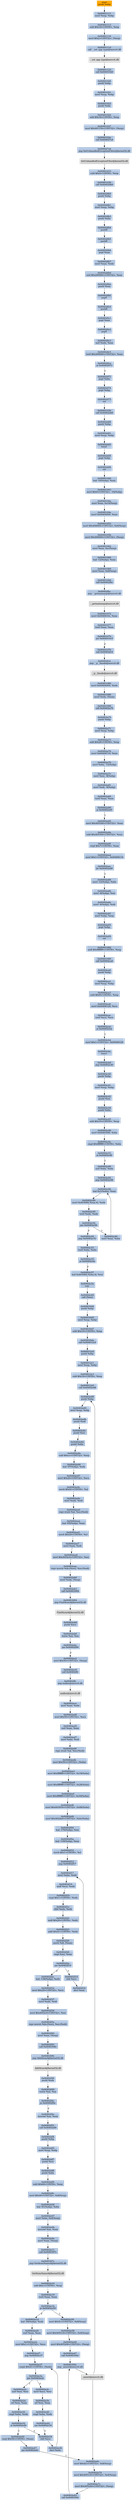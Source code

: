 digraph G {
node[shape=rectangle,style=filled,fillcolor=lightsteelblue,color=lightsteelblue]
bgcolor="transparent"
a0x00401110pushl_ebp[label="start\npushl %ebp",color="lightgrey",fillcolor="orange"];
a0x00401111movl_esp_ebp[label="0x00401111\nmovl %esp, %ebp"];
a0x00401113subl_0x18UINT8_esp[label="0x00401113\nsubl $0x18<UINT8>, %esp"];
a0x00401116movl_0x2UINT32_esp_[label="0x00401116\nmovl $0x2<UINT32>, (%esp)"];
a0x0040111dcall___set_app_type_msvcrt_dll[label="0x0040111d\ncall __set_app_type@msvcrt.dll"];
a__set_app_type_msvcrt_dll[label="__set_app_type@msvcrt.dll",color="lightgrey",fillcolor="lightgrey"];
a0x00401123call_0x00401020[label="0x00401123\ncall 0x00401020"];
a0x00401020pushl_ebp[label="0x00401020\npushl %ebp"];
a0x00401021movl_esp_ebp[label="0x00401021\nmovl %esp, %ebp"];
a0x00401023pushl_ebx[label="0x00401023\npushl %ebx"];
a0x00401024subl_0x34UINT8_esp[label="0x00401024\nsubl $0x34<UINT8>, %esp"];
a0x00401027movl_0x401150UINT32_esp_[label="0x00401027\nmovl $0x401150<UINT32>, (%esp)"];
a0x0040102ecall_0x004027a4[label="0x0040102e\ncall 0x004027a4"];
a0x004027a4jmp_SetUnhandledExceptionFilter_kernel32_dll[label="0x004027a4\njmp SetUnhandledExceptionFilter@kernel32.dll"];
SetUnhandledExceptionFilter_kernel32_dll[label="SetUnhandledExceptionFilter@kernel32.dll",color="lightgrey",fillcolor="lightgrey"];
a0x00401033subl_0x4UINT8_esp[label="0x00401033\nsubl $0x4<UINT8>, %esp"];
a0x00401036call_0x004028b0[label="0x00401036\ncall 0x004028b0"];
a0x004028b0pushl_ebp[label="0x004028b0\npushl %ebp"];
a0x004028b1movl_esp_ebp[label="0x004028b1\nmovl %esp, %ebp"];
a0x004028b3pushl_ebx[label="0x004028b3\npushl %ebx"];
a0x004028b4pushfl_[label="0x004028b4\npushfl "];
a0x004028b5pushfl_[label="0x004028b5\npushfl "];
a0x004028b6popl_eax[label="0x004028b6\npopl %eax"];
a0x004028b7movl_eax_edx[label="0x004028b7\nmovl %eax, %edx"];
a0x004028b9xorl_0x200000UINT32_eax[label="0x004028b9\nxorl $0x200000<UINT32>, %eax"];
a0x004028bepushl_eax[label="0x004028be\npushl %eax"];
a0x004028bfpopfl_[label="0x004028bf\npopfl "];
a0x004028c0pushfl_[label="0x004028c0\npushfl "];
a0x004028c1popl_eax[label="0x004028c1\npopl %eax"];
a0x004028c2popfl_[label="0x004028c2\npopfl "];
a0x004028c3xorl_edx_eax[label="0x004028c3\nxorl %edx, %eax"];
a0x004028c5testl_0x200000UINT32_eax[label="0x004028c5\ntestl $0x200000<UINT32>, %eax"];
a0x004028caje_0x00402973[label="0x004028ca\nje 0x00402973"];
a0x00402973popl_ebx[label="0x00402973\npopl %ebx"];
a0x00402974popl_ebp[label="0x00402974\npopl %ebp"];
a0x00402975ret[label="0x00402975\nret"];
a0x0040103bcall_0x00402dd0[label="0x0040103b\ncall 0x00402dd0"];
a0x00402dd0pushl_ebp[label="0x00402dd0\npushl %ebp"];
a0x00402dd1movl_esp_ebp[label="0x00402dd1\nmovl %esp, %ebp"];
a0x00402dd3fninit_[label="0x00402dd3\nfninit "];
a0x00402dd5popl_ebp[label="0x00402dd5\npopl %ebp"];
a0x00402dd6ret[label="0x00402dd6\nret"];
a0x00401040leal__16ebp__eax[label="0x00401040\nleal -16(%ebp), %eax"];
a0x00401043movl_0x0UINT32__16ebp_[label="0x00401043\nmovl $0x0<UINT32>, -16(%ebp)"];
a0x0040104amovl_eax_0x10esp_[label="0x0040104a\nmovl %eax, 0x10(%esp)"];
a0x0040104emovl_0x00404000_eax[label="0x0040104e\nmovl 0x00404000, %eax"];
a0x00401053movl_0x406004UINT32_0x4esp_[label="0x00401053\nmovl $0x406004<UINT32>, 0x4(%esp)"];
a0x0040105bmovl_0x406000UINT32_esp_[label="0x0040105b\nmovl $0x406000<UINT32>, (%esp)"];
a0x00401062movl_eax_0xcesp_[label="0x00401062\nmovl %eax, 0xc(%esp)"];
a0x00401066leal__12ebp__eax[label="0x00401066\nleal -12(%ebp), %eax"];
a0x00401069movl_eax_0x8esp_[label="0x00401069\nmovl %eax, 0x8(%esp)"];
a0x0040106dcall_0x00402fbc[label="0x0040106d\ncall 0x00402fbc"];
a0x00402fbcjmp___getmainargs_msvcrt_dll[label="0x00402fbc\njmp __getmainargs@msvcrt.dll"];
a__getmainargs_msvcrt_dll[label="__getmainargs@msvcrt.dll",color="lightgrey",fillcolor="lightgrey"];
a0x00401072movl_0x0040610c_eax[label="0x00401072\nmovl 0x0040610c, %eax"];
a0x00401077testl_eax_eax[label="0x00401077\ntestl %eax, %eax"];
a0x00401079jne_0x004010c5[label="0x00401079\njne 0x004010c5"];
a0x0040107bcall_0x00402fc4[label="0x0040107b\ncall 0x00402fc4"];
a0x00402fc4jmp___p__fmode_msvcrt_dll[label="0x00402fc4\njmp __p__fmode@msvcrt.dll"];
a__p__fmode_msvcrt_dll[label="__p__fmode@msvcrt.dll",color="lightgrey",fillcolor="lightgrey"];
a0x00401080movl_0x00404004_edx[label="0x00401080\nmovl 0x00404004, %edx"];
a0x00401086movl_edx_eax_[label="0x00401086\nmovl %edx, (%eax)"];
a0x00401088call_0x00402a70[label="0x00401088\ncall 0x00402a70"];
a0x00402a70pushl_ebp[label="0x00402a70\npushl %ebp"];
a0x00402a71movl_esp_ebp[label="0x00402a71\nmovl %esp, %ebp"];
a0x00402a73subl_0x28UINT8_esp[label="0x00402a73\nsubl $0x28<UINT8>, %esp"];
a0x00402a76movl_0x00406118_eax[label="0x00402a76\nmovl 0x00406118, %eax"];
a0x00402a7bmovl_ebx__12ebp_[label="0x00402a7b\nmovl %ebx, -12(%ebp)"];
a0x00402a7emovl_esi__8ebp_[label="0x00402a7e\nmovl %esi, -8(%ebp)"];
a0x00402a81movl_edi__4ebp_[label="0x00402a81\nmovl %edi, -4(%ebp)"];
a0x00402a84testl_eax_eax[label="0x00402a84\ntestl %eax, %eax"];
a0x00402a86je_0x00402a95[label="0x00402a86\nje 0x00402a95"];
a0x00402a95movl_0x405300UINT32_eax[label="0x00402a95\nmovl $0x405300<UINT32>, %eax"];
a0x00402a9asubl_0x405300UINT32_eax[label="0x00402a9a\nsubl $0x405300<UINT32>, %eax"];
a0x00402a9fcmpl_0x7UINT8_eax[label="0x00402a9f\ncmpl $0x7<UINT8>, %eax"];
a0x00402aa2movl_0x1UINT32_0x00406118[label="0x00402aa2\nmovl $0x1<UINT32>, 0x00406118"];
a0x00402aacjle_0x00402a88[label="0x00402aac\njle 0x00402a88"];
a0x00402a88movl__12ebp__ebx[label="0x00402a88\nmovl -12(%ebp), %ebx"];
a0x00402a8bmovl__8ebp__esi[label="0x00402a8b\nmovl -8(%ebp), %esi"];
a0x00402a8emovl__4ebp__edi[label="0x00402a8e\nmovl -4(%ebp), %edi"];
a0x00402a91movl_ebp_esp[label="0x00402a91\nmovl %ebp, %esp"];
a0x00402a93popl_ebp[label="0x00402a93\npopl %ebp"];
a0x00402a94ret[label="0x00402a94\nret"];
a0x0040108dandl_0xfffffff0UINT8_esp[label="0x0040108d\nandl $0xfffffff0<UINT8>, %esp"];
a0x00401090call_0x00402ca0[label="0x00401090\ncall 0x00402ca0"];
a0x00402ca0pushl_ebp[label="0x00402ca0\npushl %ebp"];
a0x00402ca1movl_esp_ebp[label="0x00402ca1\nmovl %esp, %ebp"];
a0x00402ca3subl_0x8UINT8_esp[label="0x00402ca3\nsubl $0x8<UINT8>, %esp"];
a0x00402ca6movl_0x00406128_ecx[label="0x00402ca6\nmovl 0x00406128, %ecx"];
a0x00402cactestl_ecx_ecx[label="0x00402cac\ntestl %ecx, %ecx"];
a0x00402caeje_0x00402cb2[label="0x00402cae\nje 0x00402cb2"];
a0x00402cb2movl_0x1UINT32_0x00406128[label="0x00402cb2\nmovl $0x1<UINT32>, 0x00406128"];
a0x00402cbcleave_[label="0x00402cbc\nleave "];
a0x00402cbdjmp_0x00402c40[label="0x00402cbd\njmp 0x00402c40"];
a0x00402c40pushl_ebp[label="0x00402c40\npushl %ebp"];
a0x00402c41movl_esp_ebp[label="0x00402c41\nmovl %esp, %ebp"];
a0x00402c43pushl_esi[label="0x00402c43\npushl %esi"];
a0x00402c44pushl_ebx[label="0x00402c44\npushl %ebx"];
a0x00402c45subl_0x10UINT8_esp[label="0x00402c45\nsubl $0x10<UINT8>, %esp"];
a0x00402c48movl_0x004030f0_ebx[label="0x00402c48\nmovl 0x004030f0, %ebx"];
a0x00402c4ecmpl_0xffffffffUINT8_ebx[label="0x00402c4e\ncmpl $0xffffffff<UINT8>, %ebx"];
a0x00402c51je_0x00402c80[label="0x00402c51\nje 0x00402c80"];
a0x00402c80xorl_ebx_ebx[label="0x00402c80\nxorl %ebx, %ebx"];
a0x00402c82jmp_0x00402c86[label="0x00402c82\njmp 0x00402c86"];
a0x00402c86leal_0x1ebx__eax[label="0x00402c86\nleal 0x1(%ebx), %eax"];
a0x00402c89movl_0x4030f0eax4__edx[label="0x00402c89\nmovl 0x4030f0(,%eax,4), %edx"];
a0x00402c90testl_edx_edx[label="0x00402c90\ntestl %edx, %edx"];
a0x00402c92jne_0x00402c84[label="0x00402c92\njne 0x00402c84"];
a0x00402c84movl_eax_ebx[label="0x00402c84\nmovl %eax, %ebx"];
a0x00402c94jmp_0x00402c53[label="0x00402c94\njmp 0x00402c53"];
a0x00402c53testl_ebx_ebx[label="0x00402c53\ntestl %ebx, %ebx"];
a0x00402c55je_0x00402c6a[label="0x00402c55\nje 0x00402c6a"];
a0x00402c57leal_0x4030f0ebx4__esi[label="0x00402c57\nleal 0x4030f0(,%ebx,4), %esi"];
a0x00402c5enop_[label="0x00402c5e\nnop "];
a0x00402c60call_esi_[label="0x00402c60\ncall (%esi)"];
a0x004030d4pushl_ebp[label="0x004030d4\npushl %ebp"];
a0x004030d5movl_esp_ebp[label="0x004030d5\nmovl %esp, %ebp"];
a0x004030d7subl_0x18UINT8_esp[label="0x004030d7\nsubl $0x18<UINT8>, %esp"];
a0x004030dacall_0x004012c0[label="0x004030da\ncall 0x004012c0"];
a0x004012c0pushl_ebp[label="0x004012c0\npushl %ebp"];
a0x004012c1movl_esp_ebp[label="0x004012c1\nmovl %esp, %ebp"];
a0x004012c3subl_0x18UINT8_esp[label="0x004012c3\nsubl $0x18<UINT8>, %esp"];
a0x004012c6call_0x00402e88[label="0x004012c6\ncall 0x00402e88"];
a0x00402e88pushl_ebp[label="0x00402e88\npushl %ebp"];
a0x00402e89movl_esp_ebp[label="0x00402e89\nmovl %esp, %ebp"];
a0x00402e8bpushl_edi[label="0x00402e8b\npushl %edi"];
a0x00402e8cpushl_esi[label="0x00402e8c\npushl %esi"];
a0x00402e8dpushl_ebx[label="0x00402e8d\npushl %ebx"];
a0x00402e8esubl_0xccUINT32_esp[label="0x00402e8e\nsubl $0xcc<UINT32>, %esp"];
a0x00402e94leal__97ebp__edx[label="0x00402e94\nleal -97(%ebp), %edx"];
a0x00402e97movl_0x20UINT32_ecx[label="0x00402e97\nmovl $0x20<UINT32>, %ecx"];
a0x00402e9cmovb_0x41UINT8_al[label="0x00402e9c\nmovb $0x41<UINT8>, %al"];
a0x00402e9emovl_edx_edi[label="0x00402e9e\nmovl %edx, %edi"];
a0x00402ea0repz_stosb_al_es_edi_[label="0x00402ea0\nrepz stosb %al, %es:(%edi)"];
a0x00402ea2leal__65ebp__eax[label="0x00402ea2\nleal -65(%ebp), %eax"];
a0x00402ea5movb_0x29UINT8_cl[label="0x00402ea5\nmovb $0x29<UINT8>, %cl"];
a0x00402ea7movl_eax_edi[label="0x00402ea7\nmovl %eax, %edi"];
a0x00402ea9movl_0x4052c0UINT32_esi[label="0x00402ea9\nmovl $0x4052c0<UINT32>, %esi"];
a0x00402eaerepz_movsb_ds_esi__es_edi_[label="0x00402eae\nrepz movsb %ds:(%esi), %es:(%edi)"];
a0x00402eb0movl_edx_esp_[label="0x00402eb0\nmovl %edx, (%esp)"];
a0x00402eb3call_0x00403084[label="0x00402eb3\ncall 0x00403084"];
a0x00403084jmp_FindAtomA_kernel32_dll[label="0x00403084\njmp FindAtomA@kernel32.dll"];
FindAtomA_kernel32_dll[label="FindAtomA@kernel32.dll",color="lightgrey",fillcolor="lightgrey"];
a0x00402eb8pushl_ecx[label="0x00402eb8\npushl %ecx"];
a0x00402eb9testw_ax_ax[label="0x00402eb9\ntestw %ax, %ax"];
a0x00402ebcjne_0x00402f90[label="0x00402ebc\njne 0x00402f90"];
a0x00402ec2movl_0x50UINT32_esp_[label="0x00402ec2\nmovl $0x50<UINT32>, (%esp)"];
a0x00402ec9call_0x00402ffc[label="0x00402ec9\ncall 0x00402ffc"];
a0x00402ffcjmp_malloc_msvcrt_dll[label="0x00402ffc\njmp malloc@msvcrt.dll"];
malloc_msvcrt_dll[label="malloc@msvcrt.dll",color="lightgrey",fillcolor="lightgrey"];
a0x00402ecemovl_eax_ebx[label="0x00402ece\nmovl %eax, %ebx"];
a0x00402ed0movl_0x50UINT32_ecx[label="0x00402ed0\nmovl $0x50<UINT32>, %ecx"];
a0x00402ed5xorl_eax_eax[label="0x00402ed5\nxorl %eax, %eax"];
a0x00402ed7movl_ebx_edi[label="0x00402ed7\nmovl %ebx, %edi"];
a0x00402ed9repz_stosb_al_es_edi_[label="0x00402ed9\nrepz stosb %al, %es:(%edi)"];
a0x00402edbmovl_0x50UINT32_ebx_[label="0x00402edb\nmovl $0x50<UINT32>, (%ebx)"];
a0x00402ee1movl_0xffffffffUINT32_0x18ebx_[label="0x00402ee1\nmovl $0xffffffff<UINT32>, 0x18(%ebx)"];
a0x00402ee8movl_0xffffffffUINT32_0x28ebx_[label="0x00402ee8\nmovl $0xffffffff<UINT32>, 0x28(%ebx)"];
a0x00402eefmovl_0xffffffffUINT32_0x30ebx_[label="0x00402eef\nmovl $0xffffffff<UINT32>, 0x30(%ebx)"];
a0x00402ef6movl_0x403054UINT32_0x48ebx_[label="0x00402ef6\nmovl $0x403054<UINT32>, 0x48(%ebx)"];
a0x00402efdmovl_0x402de0UINT32_0x4cebx_[label="0x00402efd\nmovl $0x402de0<UINT32>, 0x4c(%ebx)"];
a0x00402f04leal__170ebp__esi[label="0x00402f04\nleal -170(%ebp), %esi"];
a0x00402f0aleal__139ebp__eax[label="0x00402f0a\nleal -139(%ebp), %eax"];
a0x00402f10movb_0x1UINT8_cl[label="0x00402f10\nmovb $0x1<UINT8>, %cl"];
a0x00402f12jmp_0x00402f17[label="0x00402f12\njmp 0x00402f17"];
a0x00402f17movl_ebx_edx[label="0x00402f17\nmovl %ebx, %edx"];
a0x00402f19andl_ecx_edx[label="0x00402f19\nandl %ecx, %edx"];
a0x00402f1bcmpl_0x1UINT8_edx[label="0x00402f1b\ncmpl $0x1<UINT8>, %edx"];
a0x00402f1esbbl_edx_edx[label="0x00402f1e\nsbbl %edx, %edx"];
a0x00402f20andl_0x20UINT8_edx[label="0x00402f20\nandl $0x20<UINT8>, %edx"];
a0x00402f23addl_0x41UINT8_edx[label="0x00402f23\naddl $0x41<UINT8>, %edx"];
a0x00402f26movb_dl_eax_[label="0x00402f26\nmovb %dl, (%eax)"];
a0x00402f28cmpl_esi_eax[label="0x00402f28\ncmpl %esi, %eax"];
a0x00402f2ajne_0x00402f14[label="0x00402f2a\njne 0x00402f14"];
a0x00402f14shll_ecx[label="0x00402f14\nshll %ecx"];
a0x00402f16decl_eax[label="0x00402f16\ndecl %eax"];
a0x00402f2cleal__138ebp__edx[label="0x00402f2c\nleal -138(%ebp), %edx"];
a0x00402f32movl_0x29UINT32_ecx[label="0x00402f32\nmovl $0x29<UINT32>, %ecx"];
a0x00402f37movl_edx_edi[label="0x00402f37\nmovl %edx, %edi"];
a0x00402f39movl_0x4052c0UINT32_esi[label="0x00402f39\nmovl $0x4052c0<UINT32>, %esi"];
a0x00402f3erepz_movsb_ds_esi__es_edi_[label="0x00402f3e\nrepz movsb %ds:(%esi), %es:(%edi)"];
a0x00402f40movl_eax_esp_[label="0x00402f40\nmovl %eax, (%esp)"];
a0x00402f43call_0x0040308c[label="0x00402f43\ncall 0x0040308c"];
a0x0040308cjmp_AddAtomA_kernel32_dll[label="0x0040308c\njmp AddAtomA@kernel32.dll"];
AddAtomA_kernel32_dll[label="AddAtomA@kernel32.dll",color="lightgrey",fillcolor="lightgrey"];
a0x00402f48pushl_edx[label="0x00402f48\npushl %edx"];
a0x00402f49testw_ax_ax[label="0x00402f49\ntestw %ax, %ax"];
a0x00402f4cje_0x00402f9e[label="0x00402f4c\nje 0x00402f9e"];
a0x00402f4emovzwl_ax_eax[label="0x00402f4e\nmovzwl %ax, %eax"];
a0x00402f51call_0x00402df4[label="0x00402f51\ncall 0x00402df4"];
a0x00402df4pushl_ebp[label="0x00402df4\npushl %ebp"];
a0x00402df5movl_esp_ebp[label="0x00402df5\nmovl %esp, %ebp"];
a0x00402df7pushl_esi[label="0x00402df7\npushl %esi"];
a0x00402df8pushl_ebx[label="0x00402df8\npushl %ebx"];
a0x00402df9subl_0x60UINT8_esp[label="0x00402df9\nsubl $0x60<UINT8>, %esp"];
a0x00402dfcmovl_0x49UINT32_0x8esp_[label="0x00402dfc\nmovl $0x49<UINT32>, 0x8(%esp)"];
a0x00402e04leal__81ebp__ebx[label="0x00402e04\nleal -81(%ebp), %ebx"];
a0x00402e07movl_ebx_0x4esp_[label="0x00402e07\nmovl %ebx, 0x4(%esp)"];
a0x00402e0bmovzwl_ax_eax[label="0x00402e0b\nmovzwl %ax, %eax"];
a0x00402e0emovl_eax_esp_[label="0x00402e0e\nmovl %eax, (%esp)"];
a0x00402e11call_0x0040307c[label="0x00402e11\ncall 0x0040307c"];
a0x0040307cjmp_GetAtomNameA_kernel32_dll[label="0x0040307c\njmp GetAtomNameA@kernel32.dll"];
GetAtomNameA_kernel32_dll[label="GetAtomNameA@kernel32.dll",color="lightgrey",fillcolor="lightgrey"];
a0x00402e16subl_0xcUINT8_esp[label="0x00402e16\nsubl $0xc<UINT8>, %esp"];
a0x00402e19testl_eax_eax[label="0x00402e19\ntestl %eax, %eax"];
a0x00402e1bje_0x00402e50[label="0x00402e1b\nje 0x00402e50"];
a0x00402e50movl_0x5cUINT32_0x8esp_[label="0x00402e50\nmovl $0x5c<UINT32>, 0x8(%esp)"];
a0x00402e58movl_0x4051c0UINT32_0x4esp_[label="0x00402e58\nmovl $0x4051c0<UINT32>, 0x4(%esp)"];
a0x00402e60movl_0x405208UINT32_esp_[label="0x00402e60\nmovl $0x405208<UINT32>, (%esp)"];
a0x00402e67call_0x0040304c[label="0x00402e67\ncall 0x0040304c"];
a0x0040304cjmp__assert_msvcrt_dll[label="0x0040304c\njmp _assert@msvcrt.dll"];
a_assert_msvcrt_dll[label="_assert@msvcrt.dll",color="lightgrey",fillcolor="lightgrey"];
a0x00402e6cmovl_0x62UINT32_0x8esp_[label="0x00402e6c\nmovl $0x62<UINT32>, 0x8(%esp)"];
a0x00402e74movl_0x4051c0UINT32_0x4esp_[label="0x00402e74\nmovl $0x4051c0<UINT32>, 0x4(%esp)"];
a0x00402e7cmovl_0x405244UINT32_esp_[label="0x00402e7c\nmovl $0x405244<UINT32>, (%esp)"];
a0x00402e83call_0x0040304c[label="0x00402e83\ncall 0x0040304c"];
a0x00402e1dleal__50ebp__edx[label="0x00402e1d\nleal -50(%ebp), %edx"];
a0x00402e20xorl_eax_eax[label="0x00402e20\nxorl %eax, %eax"];
a0x00402e22movl_0x1UINT32_ecx[label="0x00402e22\nmovl $0x1<UINT32>, %ecx"];
a0x00402e27jmp_0x00402e37[label="0x00402e27\njmp 0x00402e37"];
a0x00402e37cmpb_0x41UINT8_edx_[label="0x00402e37\ncmpb $0x41<UINT8>, (%edx)"];
a0x00402e3ajne_0x00402e2c[label="0x00402e3a\njne 0x00402e2c"];
a0x00402e2cxorl_esi_esi[label="0x00402e2c\nxorl %esi, %esi"];
a0x00402e2eorl_esi_eax[label="0x00402e2e\norl %esi, %eax"];
a0x00402e30cmpl_ebx_edx[label="0x00402e30\ncmpl %ebx, %edx"];
a0x00402e32je_0x00402e44[label="0x00402e32\nje 0x00402e44"];
a0x00402e34shll_ecx[label="0x00402e34\nshll %ecx"];
a0x00402e36decl_edx[label="0x00402e36\ndecl %edx"];
a0x00402e44cmpl_0x50UINT8_eax_[label="0x00402e44\ncmpl $0x50<UINT8>, (%eax)"];
a0x00402e47jne_0x00402e6c[label="0x00402e47\njne 0x00402e6c"];
a0x00402e3cmovl_ecx_esi[label="0x00402e3c\nmovl %ecx, %esi"];
a0x00402e3eorl_esi_eax[label="0x00402e3e\norl %esi, %eax"];
a0x00402e40cmpl_ebx_edx[label="0x00402e40\ncmpl %ebx, %edx"];
a0x00402e42jne_0x00402e34[label="0x00402e42\njne 0x00402e34"];
a0x00401110pushl_ebp -> a0x00401111movl_esp_ebp [color="#000000"];
a0x00401111movl_esp_ebp -> a0x00401113subl_0x18UINT8_esp [color="#000000"];
a0x00401113subl_0x18UINT8_esp -> a0x00401116movl_0x2UINT32_esp_ [color="#000000"];
a0x00401116movl_0x2UINT32_esp_ -> a0x0040111dcall___set_app_type_msvcrt_dll [color="#000000"];
a0x0040111dcall___set_app_type_msvcrt_dll -> a__set_app_type_msvcrt_dll [color="#000000"];
a__set_app_type_msvcrt_dll -> a0x00401123call_0x00401020 [color="#000000"];
a0x00401123call_0x00401020 -> a0x00401020pushl_ebp [color="#000000"];
a0x00401020pushl_ebp -> a0x00401021movl_esp_ebp [color="#000000"];
a0x00401021movl_esp_ebp -> a0x00401023pushl_ebx [color="#000000"];
a0x00401023pushl_ebx -> a0x00401024subl_0x34UINT8_esp [color="#000000"];
a0x00401024subl_0x34UINT8_esp -> a0x00401027movl_0x401150UINT32_esp_ [color="#000000"];
a0x00401027movl_0x401150UINT32_esp_ -> a0x0040102ecall_0x004027a4 [color="#000000"];
a0x0040102ecall_0x004027a4 -> a0x004027a4jmp_SetUnhandledExceptionFilter_kernel32_dll [color="#000000"];
a0x004027a4jmp_SetUnhandledExceptionFilter_kernel32_dll -> SetUnhandledExceptionFilter_kernel32_dll [color="#000000"];
SetUnhandledExceptionFilter_kernel32_dll -> a0x00401033subl_0x4UINT8_esp [color="#000000"];
a0x00401033subl_0x4UINT8_esp -> a0x00401036call_0x004028b0 [color="#000000"];
a0x00401036call_0x004028b0 -> a0x004028b0pushl_ebp [color="#000000"];
a0x004028b0pushl_ebp -> a0x004028b1movl_esp_ebp [color="#000000"];
a0x004028b1movl_esp_ebp -> a0x004028b3pushl_ebx [color="#000000"];
a0x004028b3pushl_ebx -> a0x004028b4pushfl_ [color="#000000"];
a0x004028b4pushfl_ -> a0x004028b5pushfl_ [color="#000000"];
a0x004028b5pushfl_ -> a0x004028b6popl_eax [color="#000000"];
a0x004028b6popl_eax -> a0x004028b7movl_eax_edx [color="#000000"];
a0x004028b7movl_eax_edx -> a0x004028b9xorl_0x200000UINT32_eax [color="#000000"];
a0x004028b9xorl_0x200000UINT32_eax -> a0x004028bepushl_eax [color="#000000"];
a0x004028bepushl_eax -> a0x004028bfpopfl_ [color="#000000"];
a0x004028bfpopfl_ -> a0x004028c0pushfl_ [color="#000000"];
a0x004028c0pushfl_ -> a0x004028c1popl_eax [color="#000000"];
a0x004028c1popl_eax -> a0x004028c2popfl_ [color="#000000"];
a0x004028c2popfl_ -> a0x004028c3xorl_edx_eax [color="#000000"];
a0x004028c3xorl_edx_eax -> a0x004028c5testl_0x200000UINT32_eax [color="#000000"];
a0x004028c5testl_0x200000UINT32_eax -> a0x004028caje_0x00402973 [color="#000000"];
a0x004028caje_0x00402973 -> a0x00402973popl_ebx [color="#000000",label="T"];
a0x00402973popl_ebx -> a0x00402974popl_ebp [color="#000000"];
a0x00402974popl_ebp -> a0x00402975ret [color="#000000"];
a0x00402975ret -> a0x0040103bcall_0x00402dd0 [color="#000000"];
a0x0040103bcall_0x00402dd0 -> a0x00402dd0pushl_ebp [color="#000000"];
a0x00402dd0pushl_ebp -> a0x00402dd1movl_esp_ebp [color="#000000"];
a0x00402dd1movl_esp_ebp -> a0x00402dd3fninit_ [color="#000000"];
a0x00402dd3fninit_ -> a0x00402dd5popl_ebp [color="#000000"];
a0x00402dd5popl_ebp -> a0x00402dd6ret [color="#000000"];
a0x00402dd6ret -> a0x00401040leal__16ebp__eax [color="#000000"];
a0x00401040leal__16ebp__eax -> a0x00401043movl_0x0UINT32__16ebp_ [color="#000000"];
a0x00401043movl_0x0UINT32__16ebp_ -> a0x0040104amovl_eax_0x10esp_ [color="#000000"];
a0x0040104amovl_eax_0x10esp_ -> a0x0040104emovl_0x00404000_eax [color="#000000"];
a0x0040104emovl_0x00404000_eax -> a0x00401053movl_0x406004UINT32_0x4esp_ [color="#000000"];
a0x00401053movl_0x406004UINT32_0x4esp_ -> a0x0040105bmovl_0x406000UINT32_esp_ [color="#000000"];
a0x0040105bmovl_0x406000UINT32_esp_ -> a0x00401062movl_eax_0xcesp_ [color="#000000"];
a0x00401062movl_eax_0xcesp_ -> a0x00401066leal__12ebp__eax [color="#000000"];
a0x00401066leal__12ebp__eax -> a0x00401069movl_eax_0x8esp_ [color="#000000"];
a0x00401069movl_eax_0x8esp_ -> a0x0040106dcall_0x00402fbc [color="#000000"];
a0x0040106dcall_0x00402fbc -> a0x00402fbcjmp___getmainargs_msvcrt_dll [color="#000000"];
a0x00402fbcjmp___getmainargs_msvcrt_dll -> a__getmainargs_msvcrt_dll [color="#000000"];
a__getmainargs_msvcrt_dll -> a0x00401072movl_0x0040610c_eax [color="#000000"];
a0x00401072movl_0x0040610c_eax -> a0x00401077testl_eax_eax [color="#000000"];
a0x00401077testl_eax_eax -> a0x00401079jne_0x004010c5 [color="#000000"];
a0x00401079jne_0x004010c5 -> a0x0040107bcall_0x00402fc4 [color="#000000",label="F"];
a0x0040107bcall_0x00402fc4 -> a0x00402fc4jmp___p__fmode_msvcrt_dll [color="#000000"];
a0x00402fc4jmp___p__fmode_msvcrt_dll -> a__p__fmode_msvcrt_dll [color="#000000"];
a__p__fmode_msvcrt_dll -> a0x00401080movl_0x00404004_edx [color="#000000"];
a0x00401080movl_0x00404004_edx -> a0x00401086movl_edx_eax_ [color="#000000"];
a0x00401086movl_edx_eax_ -> a0x00401088call_0x00402a70 [color="#000000"];
a0x00401088call_0x00402a70 -> a0x00402a70pushl_ebp [color="#000000"];
a0x00402a70pushl_ebp -> a0x00402a71movl_esp_ebp [color="#000000"];
a0x00402a71movl_esp_ebp -> a0x00402a73subl_0x28UINT8_esp [color="#000000"];
a0x00402a73subl_0x28UINT8_esp -> a0x00402a76movl_0x00406118_eax [color="#000000"];
a0x00402a76movl_0x00406118_eax -> a0x00402a7bmovl_ebx__12ebp_ [color="#000000"];
a0x00402a7bmovl_ebx__12ebp_ -> a0x00402a7emovl_esi__8ebp_ [color="#000000"];
a0x00402a7emovl_esi__8ebp_ -> a0x00402a81movl_edi__4ebp_ [color="#000000"];
a0x00402a81movl_edi__4ebp_ -> a0x00402a84testl_eax_eax [color="#000000"];
a0x00402a84testl_eax_eax -> a0x00402a86je_0x00402a95 [color="#000000"];
a0x00402a86je_0x00402a95 -> a0x00402a95movl_0x405300UINT32_eax [color="#000000",label="T"];
a0x00402a95movl_0x405300UINT32_eax -> a0x00402a9asubl_0x405300UINT32_eax [color="#000000"];
a0x00402a9asubl_0x405300UINT32_eax -> a0x00402a9fcmpl_0x7UINT8_eax [color="#000000"];
a0x00402a9fcmpl_0x7UINT8_eax -> a0x00402aa2movl_0x1UINT32_0x00406118 [color="#000000"];
a0x00402aa2movl_0x1UINT32_0x00406118 -> a0x00402aacjle_0x00402a88 [color="#000000"];
a0x00402aacjle_0x00402a88 -> a0x00402a88movl__12ebp__ebx [color="#000000",label="T"];
a0x00402a88movl__12ebp__ebx -> a0x00402a8bmovl__8ebp__esi [color="#000000"];
a0x00402a8bmovl__8ebp__esi -> a0x00402a8emovl__4ebp__edi [color="#000000"];
a0x00402a8emovl__4ebp__edi -> a0x00402a91movl_ebp_esp [color="#000000"];
a0x00402a91movl_ebp_esp -> a0x00402a93popl_ebp [color="#000000"];
a0x00402a93popl_ebp -> a0x00402a94ret [color="#000000"];
a0x00402a94ret -> a0x0040108dandl_0xfffffff0UINT8_esp [color="#000000"];
a0x0040108dandl_0xfffffff0UINT8_esp -> a0x00401090call_0x00402ca0 [color="#000000"];
a0x00401090call_0x00402ca0 -> a0x00402ca0pushl_ebp [color="#000000"];
a0x00402ca0pushl_ebp -> a0x00402ca1movl_esp_ebp [color="#000000"];
a0x00402ca1movl_esp_ebp -> a0x00402ca3subl_0x8UINT8_esp [color="#000000"];
a0x00402ca3subl_0x8UINT8_esp -> a0x00402ca6movl_0x00406128_ecx [color="#000000"];
a0x00402ca6movl_0x00406128_ecx -> a0x00402cactestl_ecx_ecx [color="#000000"];
a0x00402cactestl_ecx_ecx -> a0x00402caeje_0x00402cb2 [color="#000000"];
a0x00402caeje_0x00402cb2 -> a0x00402cb2movl_0x1UINT32_0x00406128 [color="#000000",label="T"];
a0x00402cb2movl_0x1UINT32_0x00406128 -> a0x00402cbcleave_ [color="#000000"];
a0x00402cbcleave_ -> a0x00402cbdjmp_0x00402c40 [color="#000000"];
a0x00402cbdjmp_0x00402c40 -> a0x00402c40pushl_ebp [color="#000000"];
a0x00402c40pushl_ebp -> a0x00402c41movl_esp_ebp [color="#000000"];
a0x00402c41movl_esp_ebp -> a0x00402c43pushl_esi [color="#000000"];
a0x00402c43pushl_esi -> a0x00402c44pushl_ebx [color="#000000"];
a0x00402c44pushl_ebx -> a0x00402c45subl_0x10UINT8_esp [color="#000000"];
a0x00402c45subl_0x10UINT8_esp -> a0x00402c48movl_0x004030f0_ebx [color="#000000"];
a0x00402c48movl_0x004030f0_ebx -> a0x00402c4ecmpl_0xffffffffUINT8_ebx [color="#000000"];
a0x00402c4ecmpl_0xffffffffUINT8_ebx -> a0x00402c51je_0x00402c80 [color="#000000"];
a0x00402c51je_0x00402c80 -> a0x00402c80xorl_ebx_ebx [color="#000000",label="T"];
a0x00402c80xorl_ebx_ebx -> a0x00402c82jmp_0x00402c86 [color="#000000"];
a0x00402c82jmp_0x00402c86 -> a0x00402c86leal_0x1ebx__eax [color="#000000"];
a0x00402c86leal_0x1ebx__eax -> a0x00402c89movl_0x4030f0eax4__edx [color="#000000"];
a0x00402c89movl_0x4030f0eax4__edx -> a0x00402c90testl_edx_edx [color="#000000"];
a0x00402c90testl_edx_edx -> a0x00402c92jne_0x00402c84 [color="#000000"];
a0x00402c92jne_0x00402c84 -> a0x00402c84movl_eax_ebx [color="#000000",label="T"];
a0x00402c84movl_eax_ebx -> a0x00402c86leal_0x1ebx__eax [color="#000000"];
a0x00402c92jne_0x00402c84 -> a0x00402c94jmp_0x00402c53 [color="#000000",label="F"];
a0x00402c94jmp_0x00402c53 -> a0x00402c53testl_ebx_ebx [color="#000000"];
a0x00402c53testl_ebx_ebx -> a0x00402c55je_0x00402c6a [color="#000000"];
a0x00402c55je_0x00402c6a -> a0x00402c57leal_0x4030f0ebx4__esi [color="#000000",label="F"];
a0x00402c57leal_0x4030f0ebx4__esi -> a0x00402c5enop_ [color="#000000"];
a0x00402c5enop_ -> a0x00402c60call_esi_ [color="#000000"];
a0x00402c60call_esi_ -> a0x004030d4pushl_ebp [color="#000000"];
a0x004030d4pushl_ebp -> a0x004030d5movl_esp_ebp [color="#000000"];
a0x004030d5movl_esp_ebp -> a0x004030d7subl_0x18UINT8_esp [color="#000000"];
a0x004030d7subl_0x18UINT8_esp -> a0x004030dacall_0x004012c0 [color="#000000"];
a0x004030dacall_0x004012c0 -> a0x004012c0pushl_ebp [color="#000000"];
a0x004012c0pushl_ebp -> a0x004012c1movl_esp_ebp [color="#000000"];
a0x004012c1movl_esp_ebp -> a0x004012c3subl_0x18UINT8_esp [color="#000000"];
a0x004012c3subl_0x18UINT8_esp -> a0x004012c6call_0x00402e88 [color="#000000"];
a0x004012c6call_0x00402e88 -> a0x00402e88pushl_ebp [color="#000000"];
a0x00402e88pushl_ebp -> a0x00402e89movl_esp_ebp [color="#000000"];
a0x00402e89movl_esp_ebp -> a0x00402e8bpushl_edi [color="#000000"];
a0x00402e8bpushl_edi -> a0x00402e8cpushl_esi [color="#000000"];
a0x00402e8cpushl_esi -> a0x00402e8dpushl_ebx [color="#000000"];
a0x00402e8dpushl_ebx -> a0x00402e8esubl_0xccUINT32_esp [color="#000000"];
a0x00402e8esubl_0xccUINT32_esp -> a0x00402e94leal__97ebp__edx [color="#000000"];
a0x00402e94leal__97ebp__edx -> a0x00402e97movl_0x20UINT32_ecx [color="#000000"];
a0x00402e97movl_0x20UINT32_ecx -> a0x00402e9cmovb_0x41UINT8_al [color="#000000"];
a0x00402e9cmovb_0x41UINT8_al -> a0x00402e9emovl_edx_edi [color="#000000"];
a0x00402e9emovl_edx_edi -> a0x00402ea0repz_stosb_al_es_edi_ [color="#000000"];
a0x00402ea0repz_stosb_al_es_edi_ -> a0x00402ea2leal__65ebp__eax [color="#000000"];
a0x00402ea2leal__65ebp__eax -> a0x00402ea5movb_0x29UINT8_cl [color="#000000"];
a0x00402ea5movb_0x29UINT8_cl -> a0x00402ea7movl_eax_edi [color="#000000"];
a0x00402ea7movl_eax_edi -> a0x00402ea9movl_0x4052c0UINT32_esi [color="#000000"];
a0x00402ea9movl_0x4052c0UINT32_esi -> a0x00402eaerepz_movsb_ds_esi__es_edi_ [color="#000000"];
a0x00402eaerepz_movsb_ds_esi__es_edi_ -> a0x00402eb0movl_edx_esp_ [color="#000000"];
a0x00402eb0movl_edx_esp_ -> a0x00402eb3call_0x00403084 [color="#000000"];
a0x00402eb3call_0x00403084 -> a0x00403084jmp_FindAtomA_kernel32_dll [color="#000000"];
a0x00403084jmp_FindAtomA_kernel32_dll -> FindAtomA_kernel32_dll [color="#000000"];
FindAtomA_kernel32_dll -> a0x00402eb8pushl_ecx [color="#000000"];
a0x00402eb8pushl_ecx -> a0x00402eb9testw_ax_ax [color="#000000"];
a0x00402eb9testw_ax_ax -> a0x00402ebcjne_0x00402f90 [color="#000000"];
a0x00402ebcjne_0x00402f90 -> a0x00402ec2movl_0x50UINT32_esp_ [color="#000000",label="F"];
a0x00402ec2movl_0x50UINT32_esp_ -> a0x00402ec9call_0x00402ffc [color="#000000"];
a0x00402ec9call_0x00402ffc -> a0x00402ffcjmp_malloc_msvcrt_dll [color="#000000"];
a0x00402ffcjmp_malloc_msvcrt_dll -> malloc_msvcrt_dll [color="#000000"];
malloc_msvcrt_dll -> a0x00402ecemovl_eax_ebx [color="#000000"];
a0x00402ecemovl_eax_ebx -> a0x00402ed0movl_0x50UINT32_ecx [color="#000000"];
a0x00402ed0movl_0x50UINT32_ecx -> a0x00402ed5xorl_eax_eax [color="#000000"];
a0x00402ed5xorl_eax_eax -> a0x00402ed7movl_ebx_edi [color="#000000"];
a0x00402ed7movl_ebx_edi -> a0x00402ed9repz_stosb_al_es_edi_ [color="#000000"];
a0x00402ed9repz_stosb_al_es_edi_ -> a0x00402edbmovl_0x50UINT32_ebx_ [color="#000000"];
a0x00402edbmovl_0x50UINT32_ebx_ -> a0x00402ee1movl_0xffffffffUINT32_0x18ebx_ [color="#000000"];
a0x00402ee1movl_0xffffffffUINT32_0x18ebx_ -> a0x00402ee8movl_0xffffffffUINT32_0x28ebx_ [color="#000000"];
a0x00402ee8movl_0xffffffffUINT32_0x28ebx_ -> a0x00402eefmovl_0xffffffffUINT32_0x30ebx_ [color="#000000"];
a0x00402eefmovl_0xffffffffUINT32_0x30ebx_ -> a0x00402ef6movl_0x403054UINT32_0x48ebx_ [color="#000000"];
a0x00402ef6movl_0x403054UINT32_0x48ebx_ -> a0x00402efdmovl_0x402de0UINT32_0x4cebx_ [color="#000000"];
a0x00402efdmovl_0x402de0UINT32_0x4cebx_ -> a0x00402f04leal__170ebp__esi [color="#000000"];
a0x00402f04leal__170ebp__esi -> a0x00402f0aleal__139ebp__eax [color="#000000"];
a0x00402f0aleal__139ebp__eax -> a0x00402f10movb_0x1UINT8_cl [color="#000000"];
a0x00402f10movb_0x1UINT8_cl -> a0x00402f12jmp_0x00402f17 [color="#000000"];
a0x00402f12jmp_0x00402f17 -> a0x00402f17movl_ebx_edx [color="#000000"];
a0x00402f17movl_ebx_edx -> a0x00402f19andl_ecx_edx [color="#000000"];
a0x00402f19andl_ecx_edx -> a0x00402f1bcmpl_0x1UINT8_edx [color="#000000"];
a0x00402f1bcmpl_0x1UINT8_edx -> a0x00402f1esbbl_edx_edx [color="#000000"];
a0x00402f1esbbl_edx_edx -> a0x00402f20andl_0x20UINT8_edx [color="#000000"];
a0x00402f20andl_0x20UINT8_edx -> a0x00402f23addl_0x41UINT8_edx [color="#000000"];
a0x00402f23addl_0x41UINT8_edx -> a0x00402f26movb_dl_eax_ [color="#000000"];
a0x00402f26movb_dl_eax_ -> a0x00402f28cmpl_esi_eax [color="#000000"];
a0x00402f28cmpl_esi_eax -> a0x00402f2ajne_0x00402f14 [color="#000000"];
a0x00402f2ajne_0x00402f14 -> a0x00402f14shll_ecx [color="#000000",label="T"];
a0x00402f14shll_ecx -> a0x00402f16decl_eax [color="#000000"];
a0x00402f16decl_eax -> a0x00402f17movl_ebx_edx [color="#000000"];
a0x00402f2ajne_0x00402f14 -> a0x00402f2cleal__138ebp__edx [color="#000000",label="F"];
a0x00402f2cleal__138ebp__edx -> a0x00402f32movl_0x29UINT32_ecx [color="#000000"];
a0x00402f32movl_0x29UINT32_ecx -> a0x00402f37movl_edx_edi [color="#000000"];
a0x00402f37movl_edx_edi -> a0x00402f39movl_0x4052c0UINT32_esi [color="#000000"];
a0x00402f39movl_0x4052c0UINT32_esi -> a0x00402f3erepz_movsb_ds_esi__es_edi_ [color="#000000"];
a0x00402f3erepz_movsb_ds_esi__es_edi_ -> a0x00402f40movl_eax_esp_ [color="#000000"];
a0x00402f40movl_eax_esp_ -> a0x00402f43call_0x0040308c [color="#000000"];
a0x00402f43call_0x0040308c -> a0x0040308cjmp_AddAtomA_kernel32_dll [color="#000000"];
a0x0040308cjmp_AddAtomA_kernel32_dll -> AddAtomA_kernel32_dll [color="#000000"];
AddAtomA_kernel32_dll -> a0x00402f48pushl_edx [color="#000000"];
a0x00402f48pushl_edx -> a0x00402f49testw_ax_ax [color="#000000"];
a0x00402f49testw_ax_ax -> a0x00402f4cje_0x00402f9e [color="#000000"];
a0x00402f4cje_0x00402f9e -> a0x00402f4emovzwl_ax_eax [color="#000000",label="F"];
a0x00402f4emovzwl_ax_eax -> a0x00402f51call_0x00402df4 [color="#000000"];
a0x00402f51call_0x00402df4 -> a0x00402df4pushl_ebp [color="#000000"];
a0x00402df4pushl_ebp -> a0x00402df5movl_esp_ebp [color="#000000"];
a0x00402df5movl_esp_ebp -> a0x00402df7pushl_esi [color="#000000"];
a0x00402df7pushl_esi -> a0x00402df8pushl_ebx [color="#000000"];
a0x00402df8pushl_ebx -> a0x00402df9subl_0x60UINT8_esp [color="#000000"];
a0x00402df9subl_0x60UINT8_esp -> a0x00402dfcmovl_0x49UINT32_0x8esp_ [color="#000000"];
a0x00402dfcmovl_0x49UINT32_0x8esp_ -> a0x00402e04leal__81ebp__ebx [color="#000000"];
a0x00402e04leal__81ebp__ebx -> a0x00402e07movl_ebx_0x4esp_ [color="#000000"];
a0x00402e07movl_ebx_0x4esp_ -> a0x00402e0bmovzwl_ax_eax [color="#000000"];
a0x00402e0bmovzwl_ax_eax -> a0x00402e0emovl_eax_esp_ [color="#000000"];
a0x00402e0emovl_eax_esp_ -> a0x00402e11call_0x0040307c [color="#000000"];
a0x00402e11call_0x0040307c -> a0x0040307cjmp_GetAtomNameA_kernel32_dll [color="#000000"];
a0x0040307cjmp_GetAtomNameA_kernel32_dll -> GetAtomNameA_kernel32_dll [color="#000000"];
GetAtomNameA_kernel32_dll -> a0x00402e16subl_0xcUINT8_esp [color="#000000"];
a0x00402e16subl_0xcUINT8_esp -> a0x00402e19testl_eax_eax [color="#000000"];
a0x00402e19testl_eax_eax -> a0x00402e1bje_0x00402e50 [color="#000000"];
a0x00402e1bje_0x00402e50 -> a0x00402e50movl_0x5cUINT32_0x8esp_ [color="#000000",label="T"];
a0x00402e50movl_0x5cUINT32_0x8esp_ -> a0x00402e58movl_0x4051c0UINT32_0x4esp_ [color="#000000"];
a0x00402e58movl_0x4051c0UINT32_0x4esp_ -> a0x00402e60movl_0x405208UINT32_esp_ [color="#000000"];
a0x00402e60movl_0x405208UINT32_esp_ -> a0x00402e67call_0x0040304c [color="#000000"];
a0x00402e67call_0x0040304c -> a0x0040304cjmp__assert_msvcrt_dll [color="#000000"];
a0x0040304cjmp__assert_msvcrt_dll -> a_assert_msvcrt_dll [color="#000000"];
a_assert_msvcrt_dll -> a0x00402e6cmovl_0x62UINT32_0x8esp_ [color="#000000"];
a0x00402e6cmovl_0x62UINT32_0x8esp_ -> a0x00402e74movl_0x4051c0UINT32_0x4esp_ [color="#000000"];
a0x00402e74movl_0x4051c0UINT32_0x4esp_ -> a0x00402e7cmovl_0x405244UINT32_esp_ [color="#000000"];
a0x00402e7cmovl_0x405244UINT32_esp_ -> a0x00402e83call_0x0040304c [color="#000000"];
a0x00402e83call_0x0040304c -> a0x0040304cjmp__assert_msvcrt_dll [color="#000000"];
a_assert_msvcrt_dll -> a0x00402e88pushl_ebp [color="#000000"];
a0x00402e1bje_0x00402e50 -> a0x00402e1dleal__50ebp__edx [color="#000000",label="F"];
a0x00402e1dleal__50ebp__edx -> a0x00402e20xorl_eax_eax [color="#000000"];
a0x00402e20xorl_eax_eax -> a0x00402e22movl_0x1UINT32_ecx [color="#000000"];
a0x00402e22movl_0x1UINT32_ecx -> a0x00402e27jmp_0x00402e37 [color="#000000"];
a0x00402e27jmp_0x00402e37 -> a0x00402e37cmpb_0x41UINT8_edx_ [color="#000000"];
a0x00402e37cmpb_0x41UINT8_edx_ -> a0x00402e3ajne_0x00402e2c [color="#000000"];
a0x00402e3ajne_0x00402e2c -> a0x00402e2cxorl_esi_esi [color="#000000",label="T"];
a0x00402e2cxorl_esi_esi -> a0x00402e2eorl_esi_eax [color="#000000"];
a0x00402e2eorl_esi_eax -> a0x00402e30cmpl_ebx_edx [color="#000000"];
a0x00402e30cmpl_ebx_edx -> a0x00402e32je_0x00402e44 [color="#000000"];
a0x00402e32je_0x00402e44 -> a0x00402e34shll_ecx [color="#000000",label="F"];
a0x00402e34shll_ecx -> a0x00402e36decl_edx [color="#000000"];
a0x00402e36decl_edx -> a0x00402e37cmpb_0x41UINT8_edx_ [color="#000000"];
a0x00402e32je_0x00402e44 -> a0x00402e44cmpl_0x50UINT8_eax_ [color="#000000",label="T"];
a0x00402e44cmpl_0x50UINT8_eax_ -> a0x00402e47jne_0x00402e6c [color="#000000"];
a0x00402e47jne_0x00402e6c -> a0x00402e6cmovl_0x62UINT32_0x8esp_ [color="#000000",label="T"];
a0x00402e3ajne_0x00402e2c -> a0x00402e3cmovl_ecx_esi [color="#000000",label="F"];
a0x00402e3cmovl_ecx_esi -> a0x00402e3eorl_esi_eax [color="#000000"];
a0x00402e3eorl_esi_eax -> a0x00402e40cmpl_ebx_edx [color="#000000"];
a0x00402e40cmpl_ebx_edx -> a0x00402e42jne_0x00402e34 [color="#000000"];
a0x00402e42jne_0x00402e34 -> a0x00402e34shll_ecx [color="#000000",label="T"];
}
